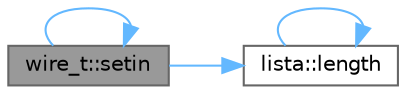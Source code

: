 digraph "wire_t::setin"
{
 // LATEX_PDF_SIZE
  bgcolor="transparent";
  edge [fontname=Helvetica,fontsize=10,labelfontname=Helvetica,labelfontsize=10];
  node [fontname=Helvetica,fontsize=10,shape=box,height=0.2,width=0.4];
  rankdir="LR";
  Node1 [id="Node000001",label="wire_t::setin",height=0.2,width=0.4,color="gray40", fillcolor="grey60", style="filled", fontcolor="black",tooltip=" "];
  Node1 -> Node2 [id="edge7_Node000001_Node000002",color="steelblue1",style="solid",tooltip=" "];
  Node2 [id="Node000002",label="lista::length",height=0.2,width=0.4,color="grey40", fillcolor="white", style="filled",URL="$classlista.html#a5baaf78ac201a75e49f18110daed7fd6",tooltip=" "];
  Node2 -> Node2 [id="edge8_Node000002_Node000002",color="steelblue1",style="solid",tooltip=" "];
  Node1 -> Node1 [id="edge9_Node000001_Node000001",color="steelblue1",style="solid",tooltip=" "];
}
